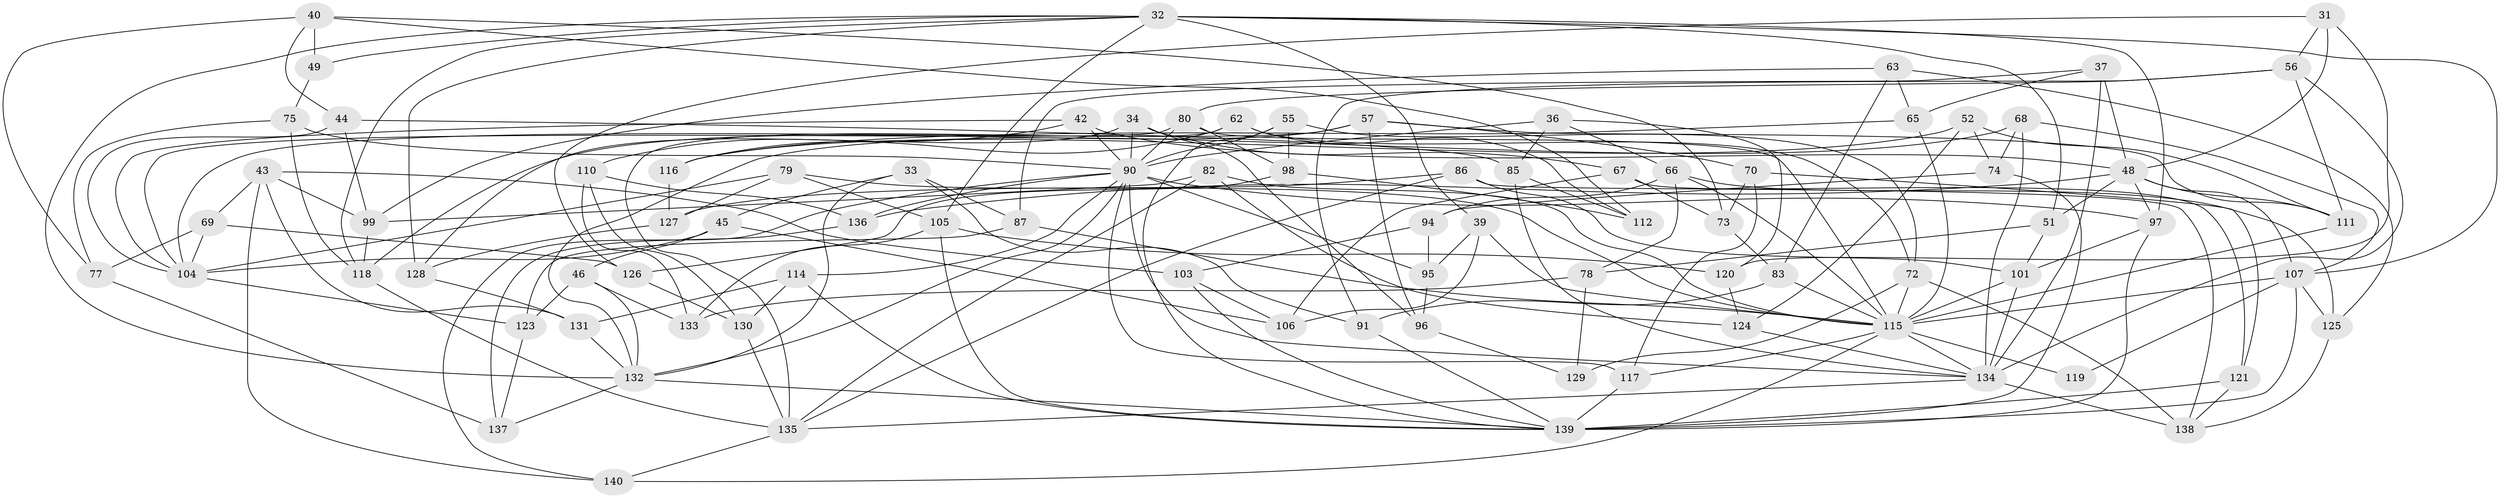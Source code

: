 // original degree distribution, {4: 1.0}
// Generated by graph-tools (version 1.1) at 2025/04/03/04/25 22:04:11]
// undirected, 84 vertices, 202 edges
graph export_dot {
graph [start="1"]
  node [color=gray90,style=filled];
  31;
  32 [super="+3+11+6"];
  33;
  34;
  36;
  37;
  39;
  40 [super="+24"];
  42;
  43 [super="+38"];
  44;
  45;
  46;
  48 [super="+22+23"];
  49;
  51;
  52;
  55;
  56 [super="+5"];
  57 [super="+26"];
  62;
  63;
  65;
  66 [super="+53"];
  67;
  68;
  69;
  70;
  72 [super="+54"];
  73;
  74;
  75;
  77;
  78;
  79;
  80 [super="+14"];
  82;
  83;
  85;
  86;
  87;
  90 [super="+89"];
  91;
  94;
  95;
  96;
  97 [super="+60+93"];
  98;
  99 [super="+1"];
  101 [super="+17"];
  103;
  104 [super="+27+35"];
  105 [super="+64"];
  106;
  107 [super="+25+30"];
  110;
  111 [super="+109"];
  112;
  114;
  115 [super="+50+88+41"];
  116;
  117;
  118 [super="+100"];
  119;
  120;
  121;
  123;
  124;
  125 [super="+92"];
  126;
  127;
  128;
  129;
  130;
  131;
  132 [super="+28+61"];
  133;
  134 [super="+84+122"];
  135 [super="+4+76"];
  136;
  137;
  138 [super="+2+102"];
  139 [super="+16+59+108"];
  140;
  31 -- 120;
  31 -- 126;
  31 -- 56;
  31 -- 48;
  32 -- 39;
  32 -- 97 [weight=2];
  32 -- 105;
  32 -- 128;
  32 -- 49;
  32 -- 107;
  32 -- 118;
  32 -- 51;
  32 -- 132;
  33 -- 45;
  33 -- 91;
  33 -- 87;
  33 -- 132;
  34 -- 128;
  34 -- 67;
  34 -- 96;
  34 -- 90;
  36 -- 120;
  36 -- 66;
  36 -- 85;
  36 -- 90;
  37 -- 87;
  37 -- 65;
  37 -- 134;
  37 -- 48;
  39 -- 106;
  39 -- 95;
  39 -- 115;
  40 -- 112;
  40 -- 44;
  40 -- 49 [weight=2];
  40 -- 73;
  40 -- 77;
  42 -- 48;
  42 -- 110;
  42 -- 90;
  42 -- 104;
  43 -- 99 [weight=2];
  43 -- 131;
  43 -- 103;
  43 -- 140;
  43 -- 69;
  44 -- 85;
  44 -- 99;
  44 -- 104;
  45 -- 46;
  45 -- 106;
  45 -- 104;
  46 -- 123;
  46 -- 133;
  46 -- 132;
  48 -- 136;
  48 -- 51;
  48 -- 97;
  48 -- 107;
  48 -- 111;
  49 -- 75;
  51 -- 78;
  51 -- 101;
  52 -- 111;
  52 -- 74;
  52 -- 124;
  52 -- 116;
  55 -- 98;
  55 -- 72;
  55 -- 139;
  55 -- 90;
  56 -- 91;
  56 -- 134;
  56 -- 80 [weight=2];
  56 -- 111;
  57 -- 96;
  57 -- 118;
  57 -- 70;
  57 -- 111 [weight=2];
  57 -- 104;
  62 -- 72;
  62 -- 112;
  62 -- 116;
  62 -- 135;
  63 -- 65;
  63 -- 99;
  63 -- 83;
  63 -- 125;
  65 -- 116;
  65 -- 115;
  66 -- 78;
  66 -- 125 [weight=2];
  66 -- 115;
  66 -- 94;
  67 -- 73;
  67 -- 121;
  67 -- 106;
  68 -- 134;
  68 -- 74;
  68 -- 107;
  68 -- 132;
  69 -- 77;
  69 -- 126;
  69 -- 104;
  70 -- 121;
  70 -- 117;
  70 -- 73;
  72 -- 129 [weight=2];
  72 -- 138;
  72 -- 115;
  73 -- 83;
  74 -- 94;
  74 -- 139;
  75 -- 77;
  75 -- 118;
  75 -- 90;
  77 -- 137;
  78 -- 129;
  78 -- 133;
  79 -- 127;
  79 -- 105;
  79 -- 115;
  79 -- 104;
  80 -- 98;
  80 -- 90 [weight=2];
  80 -- 104;
  80 -- 115 [weight=2];
  82 -- 124;
  82 -- 135;
  82 -- 99;
  82 -- 115;
  83 -- 91;
  83 -- 115;
  85 -- 112;
  85 -- 134;
  86 -- 138;
  86 -- 127;
  86 -- 101;
  86 -- 135;
  87 -- 123;
  87 -- 115;
  90 -- 114;
  90 -- 97 [weight=2];
  90 -- 134;
  90 -- 136;
  90 -- 140;
  90 -- 117;
  90 -- 95;
  90 -- 132;
  91 -- 139;
  94 -- 95;
  94 -- 103;
  95 -- 96;
  96 -- 129;
  97 -- 139 [weight=2];
  97 -- 101;
  98 -- 126;
  98 -- 112;
  99 -- 118;
  101 -- 134 [weight=2];
  101 -- 115;
  103 -- 139;
  103 -- 106;
  104 -- 123;
  105 -- 139 [weight=2];
  105 -- 133;
  105 -- 120;
  107 -- 115 [weight=2];
  107 -- 139 [weight=2];
  107 -- 125;
  107 -- 119 [weight=2];
  110 -- 136;
  110 -- 130;
  110 -- 133;
  111 -- 115;
  114 -- 130;
  114 -- 131;
  114 -- 139;
  115 -- 134 [weight=2];
  115 -- 117;
  115 -- 119 [weight=2];
  115 -- 140;
  116 -- 127;
  117 -- 139;
  118 -- 135 [weight=2];
  120 -- 124;
  121 -- 138;
  121 -- 139;
  123 -- 137;
  124 -- 134;
  125 -- 138 [weight=2];
  126 -- 130;
  127 -- 128;
  128 -- 131;
  130 -- 135;
  131 -- 132;
  132 -- 139;
  132 -- 137;
  134 -- 138 [weight=3];
  134 -- 135;
  135 -- 140;
  136 -- 137;
}
